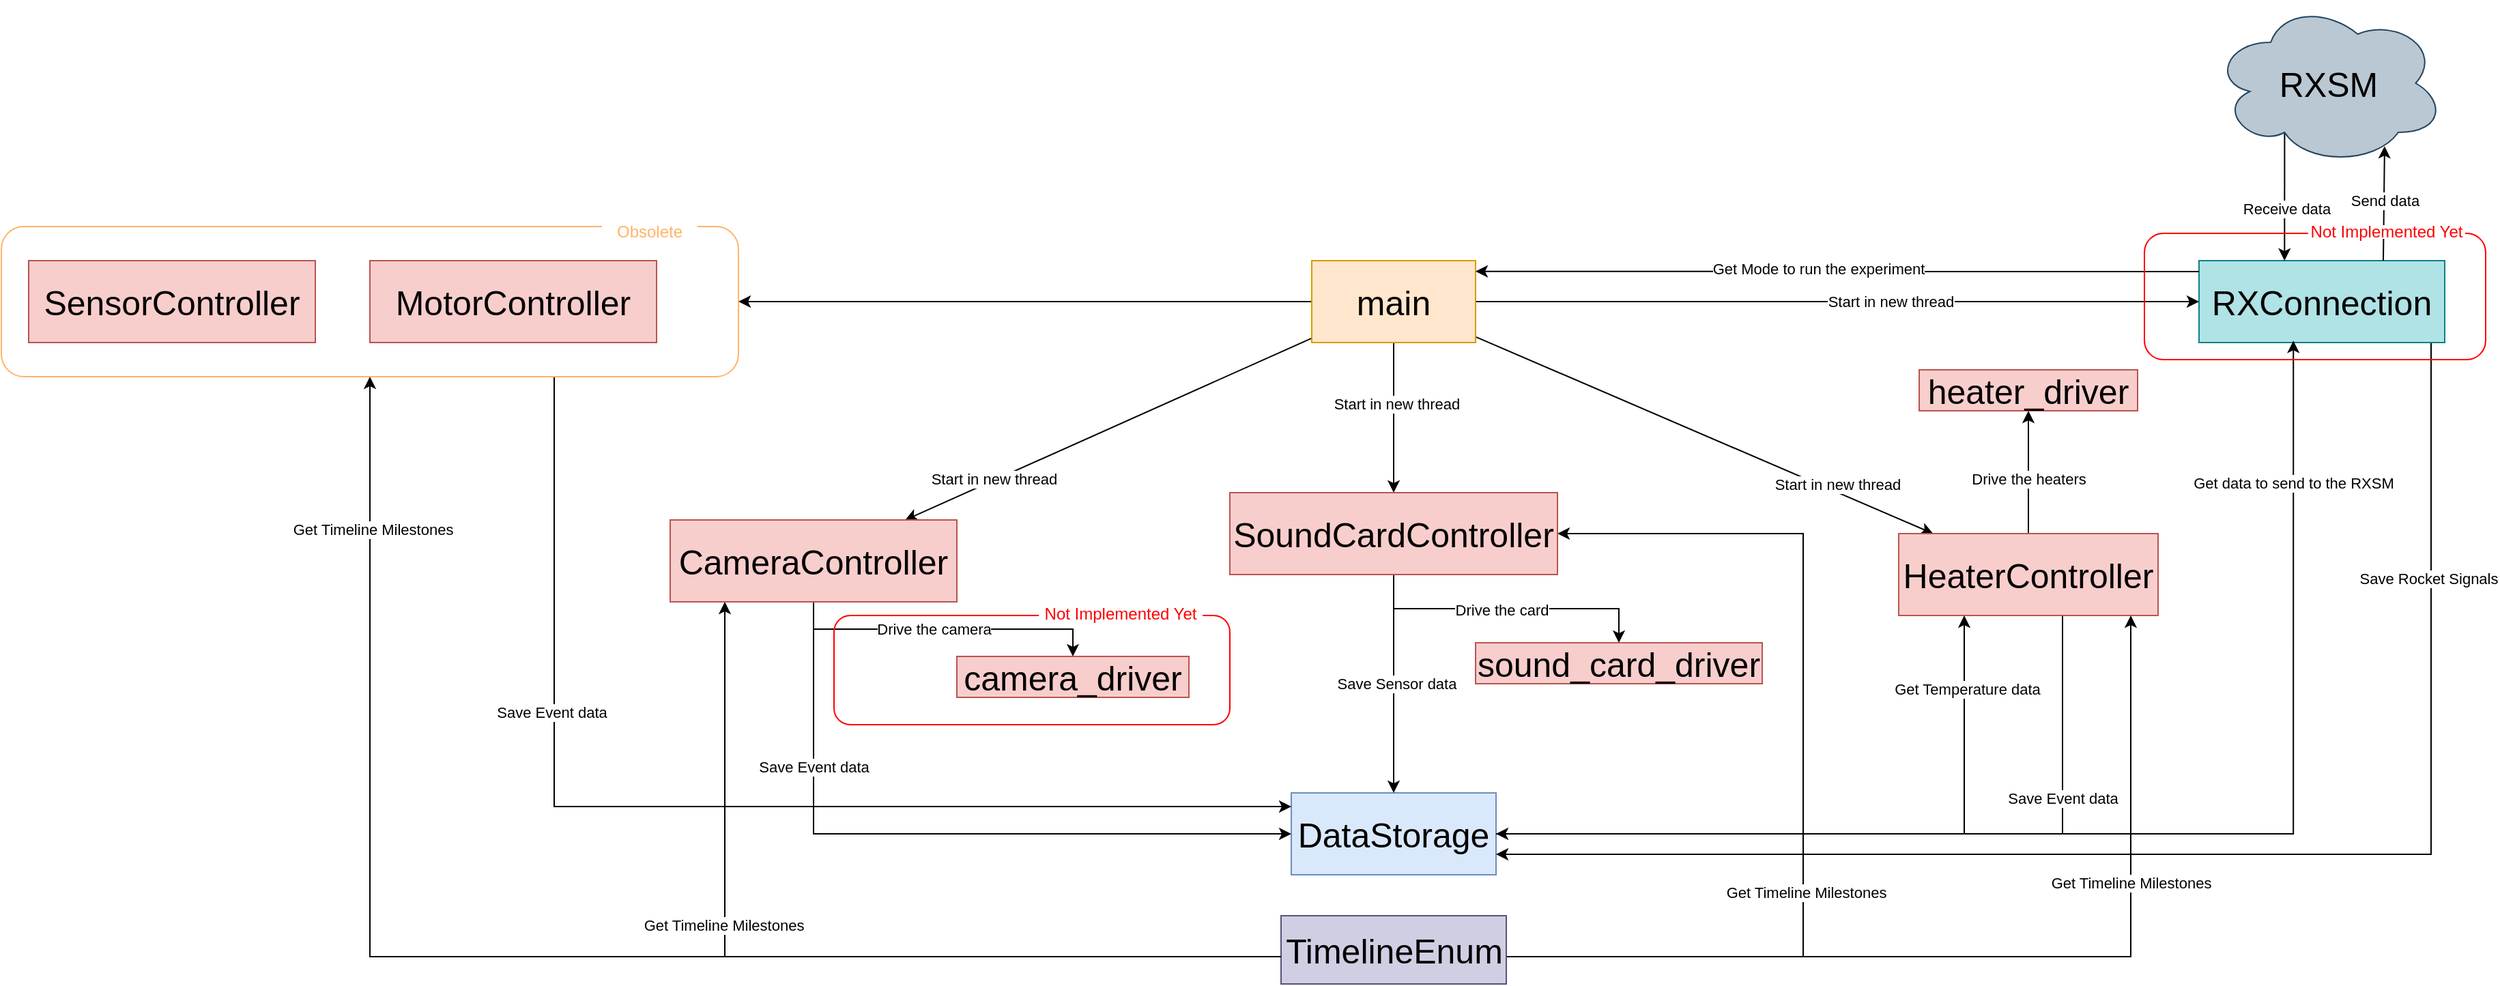 <mxfile version="22.0.3" type="device">
  <diagram name="Page-1" id="bP2DMq94btarNAkXu-eU">
    <mxGraphModel dx="3649" dy="1206" grid="1" gridSize="10" guides="1" tooltips="1" connect="1" arrows="1" fold="1" page="1" pageScale="1" pageWidth="1600" pageHeight="1200" math="0" shadow="0">
      <root>
        <mxCell id="0" />
        <mxCell id="1" parent="0" />
        <mxCell id="2IlYheNpuPl2yZyPqZm3-9" value="" style="edgeStyle=orthogonalEdgeStyle;rounded=0;orthogonalLoop=1;jettySize=auto;html=1;" edge="1" parent="1" source="2IlYheNpuPl2yZyPqZm3-1" target="2IlYheNpuPl2yZyPqZm3-8">
          <mxGeometry relative="1" as="geometry" />
        </mxCell>
        <mxCell id="2IlYheNpuPl2yZyPqZm3-17" value="Start in new thread" style="edgeLabel;html=1;align=center;verticalAlign=middle;resizable=0;points=[];" vertex="1" connectable="0" parent="2IlYheNpuPl2yZyPqZm3-9">
          <mxGeometry x="-0.182" y="2" relative="1" as="geometry">
            <mxPoint as="offset" />
          </mxGeometry>
        </mxCell>
        <mxCell id="2IlYheNpuPl2yZyPqZm3-11" value="" style="rounded=0;orthogonalLoop=1;jettySize=auto;html=1;" edge="1" parent="1" source="2IlYheNpuPl2yZyPqZm3-1" target="2IlYheNpuPl2yZyPqZm3-10">
          <mxGeometry relative="1" as="geometry" />
        </mxCell>
        <mxCell id="2IlYheNpuPl2yZyPqZm3-16" value="Start in new thread" style="edgeLabel;html=1;align=center;verticalAlign=middle;resizable=0;points=[];" vertex="1" connectable="0" parent="2IlYheNpuPl2yZyPqZm3-11">
          <mxGeometry x="0.566" y="-1" relative="1" as="geometry">
            <mxPoint as="offset" />
          </mxGeometry>
        </mxCell>
        <mxCell id="2IlYheNpuPl2yZyPqZm3-13" value="" style="rounded=0;orthogonalLoop=1;jettySize=auto;html=1;" edge="1" parent="1" source="2IlYheNpuPl2yZyPqZm3-1" target="2IlYheNpuPl2yZyPqZm3-12">
          <mxGeometry relative="1" as="geometry" />
        </mxCell>
        <mxCell id="2IlYheNpuPl2yZyPqZm3-18" value="Start in new thread" style="edgeLabel;html=1;align=center;verticalAlign=middle;resizable=0;points=[];" vertex="1" connectable="0" parent="2IlYheNpuPl2yZyPqZm3-13">
          <mxGeometry x="0.574" y="-1" relative="1" as="geometry">
            <mxPoint x="1" y="-6" as="offset" />
          </mxGeometry>
        </mxCell>
        <mxCell id="2IlYheNpuPl2yZyPqZm3-49" value="" style="rounded=0;orthogonalLoop=1;jettySize=auto;html=1;" edge="1" parent="1" source="2IlYheNpuPl2yZyPqZm3-1" target="2IlYheNpuPl2yZyPqZm3-48">
          <mxGeometry relative="1" as="geometry" />
        </mxCell>
        <mxCell id="2IlYheNpuPl2yZyPqZm3-50" value="Start in new thread" style="edgeLabel;html=1;align=center;verticalAlign=middle;resizable=0;points=[];" vertex="1" connectable="0" parent="2IlYheNpuPl2yZyPqZm3-49">
          <mxGeometry x="0.148" relative="1" as="geometry">
            <mxPoint as="offset" />
          </mxGeometry>
        </mxCell>
        <mxCell id="2IlYheNpuPl2yZyPqZm3-67" style="rounded=0;orthogonalLoop=1;jettySize=auto;html=1;entryX=1;entryY=0.5;entryDx=0;entryDy=0;" edge="1" parent="1" source="2IlYheNpuPl2yZyPqZm3-1" target="2IlYheNpuPl2yZyPqZm3-74">
          <mxGeometry relative="1" as="geometry" />
        </mxCell>
        <mxCell id="2IlYheNpuPl2yZyPqZm3-1" value="main" style="rounded=0;whiteSpace=wrap;html=1;fillColor=#ffe6cc;strokeColor=#d79b00;fontSize=25;" vertex="1" parent="1">
          <mxGeometry x="770" y="400" width="120" height="60" as="geometry" />
        </mxCell>
        <mxCell id="2IlYheNpuPl2yZyPqZm3-45" style="edgeStyle=orthogonalEdgeStyle;rounded=0;orthogonalLoop=1;jettySize=auto;html=1;entryX=0.25;entryY=1;entryDx=0;entryDy=0;" edge="1" parent="1" source="2IlYheNpuPl2yZyPqZm3-4" target="2IlYheNpuPl2yZyPqZm3-12">
          <mxGeometry relative="1" as="geometry">
            <Array as="points">
              <mxPoint x="1248" y="820" />
              <mxPoint x="1248" y="660" />
            </Array>
          </mxGeometry>
        </mxCell>
        <mxCell id="2IlYheNpuPl2yZyPqZm3-46" value="Get Temperature data" style="edgeLabel;html=1;align=center;verticalAlign=middle;resizable=0;points=[];" vertex="1" connectable="0" parent="2IlYheNpuPl2yZyPqZm3-45">
          <mxGeometry x="0.786" y="-2" relative="1" as="geometry">
            <mxPoint as="offset" />
          </mxGeometry>
        </mxCell>
        <mxCell id="2IlYheNpuPl2yZyPqZm3-4" value="DataStorage" style="rounded=0;whiteSpace=wrap;html=1;fillColor=#dae8fc;strokeColor=#6c8ebf;fontSize=25;" vertex="1" parent="1">
          <mxGeometry x="755" y="790" width="150" height="60" as="geometry" />
        </mxCell>
        <mxCell id="2IlYheNpuPl2yZyPqZm3-21" style="edgeStyle=orthogonalEdgeStyle;rounded=0;orthogonalLoop=1;jettySize=auto;html=1;entryX=0.5;entryY=0;entryDx=0;entryDy=0;" edge="1" parent="1" source="2IlYheNpuPl2yZyPqZm3-8" target="2IlYheNpuPl2yZyPqZm3-4">
          <mxGeometry relative="1" as="geometry" />
        </mxCell>
        <mxCell id="2IlYheNpuPl2yZyPqZm3-22" value="Save Sensor data" style="edgeLabel;html=1;align=center;verticalAlign=middle;resizable=0;points=[];" vertex="1" connectable="0" parent="2IlYheNpuPl2yZyPqZm3-21">
          <mxGeometry x="0.001" y="2" relative="1" as="geometry">
            <mxPoint as="offset" />
          </mxGeometry>
        </mxCell>
        <mxCell id="2IlYheNpuPl2yZyPqZm3-27" value="" style="edgeStyle=orthogonalEdgeStyle;rounded=0;orthogonalLoop=1;jettySize=auto;html=1;" edge="1" parent="1" source="2IlYheNpuPl2yZyPqZm3-8" target="2IlYheNpuPl2yZyPqZm3-26">
          <mxGeometry relative="1" as="geometry" />
        </mxCell>
        <mxCell id="2IlYheNpuPl2yZyPqZm3-28" value="Drive the card" style="edgeLabel;html=1;align=center;verticalAlign=middle;resizable=0;points=[];" vertex="1" connectable="0" parent="2IlYheNpuPl2yZyPqZm3-27">
          <mxGeometry x="-0.039" y="-1" relative="1" as="geometry">
            <mxPoint as="offset" />
          </mxGeometry>
        </mxCell>
        <mxCell id="2IlYheNpuPl2yZyPqZm3-40" style="edgeStyle=orthogonalEdgeStyle;rounded=0;orthogonalLoop=1;jettySize=auto;html=1;exitX=1;exitY=0.5;exitDx=0;exitDy=0;" edge="1" parent="1" source="2IlYheNpuPl2yZyPqZm3-38" target="2IlYheNpuPl2yZyPqZm3-8">
          <mxGeometry relative="1" as="geometry">
            <Array as="points">
              <mxPoint x="1130" y="910" />
              <mxPoint x="1130" y="600" />
            </Array>
          </mxGeometry>
        </mxCell>
        <mxCell id="2IlYheNpuPl2yZyPqZm3-43" value="Get Timeline Milestones" style="edgeLabel;html=1;align=center;verticalAlign=middle;resizable=0;points=[];" vertex="1" connectable="0" parent="2IlYheNpuPl2yZyPqZm3-40">
          <mxGeometry x="-0.242" y="-2" relative="1" as="geometry">
            <mxPoint as="offset" />
          </mxGeometry>
        </mxCell>
        <mxCell id="2IlYheNpuPl2yZyPqZm3-8" value="SoundCardController" style="rounded=0;whiteSpace=wrap;html=1;fillColor=#f8cecc;strokeColor=#b85450;fontSize=25;" vertex="1" parent="1">
          <mxGeometry x="710" y="570" width="240" height="60" as="geometry" />
        </mxCell>
        <mxCell id="2IlYheNpuPl2yZyPqZm3-19" style="edgeStyle=orthogonalEdgeStyle;rounded=0;orthogonalLoop=1;jettySize=auto;html=1;entryX=0;entryY=0.5;entryDx=0;entryDy=0;" edge="1" parent="1" source="2IlYheNpuPl2yZyPqZm3-10" target="2IlYheNpuPl2yZyPqZm3-4">
          <mxGeometry relative="1" as="geometry">
            <Array as="points">
              <mxPoint x="405" y="820" />
            </Array>
          </mxGeometry>
        </mxCell>
        <mxCell id="2IlYheNpuPl2yZyPqZm3-20" value="Save Event data" style="edgeLabel;html=1;align=center;verticalAlign=middle;resizable=0;points=[];" vertex="1" connectable="0" parent="2IlYheNpuPl2yZyPqZm3-19">
          <mxGeometry x="-0.467" y="1" relative="1" as="geometry">
            <mxPoint x="-1" y="-18" as="offset" />
          </mxGeometry>
        </mxCell>
        <mxCell id="2IlYheNpuPl2yZyPqZm3-33" value="" style="edgeStyle=orthogonalEdgeStyle;rounded=0;orthogonalLoop=1;jettySize=auto;html=1;" edge="1" parent="1" source="2IlYheNpuPl2yZyPqZm3-10" target="2IlYheNpuPl2yZyPqZm3-32">
          <mxGeometry relative="1" as="geometry" />
        </mxCell>
        <mxCell id="2IlYheNpuPl2yZyPqZm3-34" value="Drive the camera" style="edgeLabel;html=1;align=center;verticalAlign=middle;resizable=0;points=[];" vertex="1" connectable="0" parent="2IlYheNpuPl2yZyPqZm3-33">
          <mxGeometry x="-0.06" relative="1" as="geometry">
            <mxPoint as="offset" />
          </mxGeometry>
        </mxCell>
        <mxCell id="2IlYheNpuPl2yZyPqZm3-39" style="edgeStyle=orthogonalEdgeStyle;rounded=0;orthogonalLoop=1;jettySize=auto;html=1;exitX=0;exitY=0.5;exitDx=0;exitDy=0;" edge="1" parent="1" source="2IlYheNpuPl2yZyPqZm3-38" target="2IlYheNpuPl2yZyPqZm3-10">
          <mxGeometry relative="1" as="geometry">
            <Array as="points">
              <mxPoint x="340" y="910" />
            </Array>
          </mxGeometry>
        </mxCell>
        <mxCell id="2IlYheNpuPl2yZyPqZm3-42" value="Get Timeline Milestones" style="edgeLabel;html=1;align=center;verticalAlign=middle;resizable=0;points=[];" vertex="1" connectable="0" parent="2IlYheNpuPl2yZyPqZm3-39">
          <mxGeometry x="0.298" y="1" relative="1" as="geometry">
            <mxPoint y="1" as="offset" />
          </mxGeometry>
        </mxCell>
        <mxCell id="2IlYheNpuPl2yZyPqZm3-10" value="CameraController" style="rounded=0;whiteSpace=wrap;html=1;fillColor=#f8cecc;strokeColor=#b85450;fontSize=25;" vertex="1" parent="1">
          <mxGeometry x="300" y="590" width="210" height="60" as="geometry" />
        </mxCell>
        <mxCell id="2IlYheNpuPl2yZyPqZm3-23" style="edgeStyle=orthogonalEdgeStyle;rounded=0;orthogonalLoop=1;jettySize=auto;html=1;entryX=1;entryY=0.5;entryDx=0;entryDy=0;" edge="1" parent="1" source="2IlYheNpuPl2yZyPqZm3-12" target="2IlYheNpuPl2yZyPqZm3-4">
          <mxGeometry relative="1" as="geometry">
            <Array as="points">
              <mxPoint x="1320" y="820" />
            </Array>
          </mxGeometry>
        </mxCell>
        <mxCell id="2IlYheNpuPl2yZyPqZm3-24" value="Save Event data" style="edgeLabel;html=1;align=center;verticalAlign=middle;resizable=0;points=[];" vertex="1" connectable="0" parent="2IlYheNpuPl2yZyPqZm3-23">
          <mxGeometry x="-0.502" relative="1" as="geometry">
            <mxPoint y="-9" as="offset" />
          </mxGeometry>
        </mxCell>
        <mxCell id="2IlYheNpuPl2yZyPqZm3-30" value="" style="rounded=0;orthogonalLoop=1;jettySize=auto;html=1;" edge="1" parent="1" source="2IlYheNpuPl2yZyPqZm3-12" target="2IlYheNpuPl2yZyPqZm3-29">
          <mxGeometry relative="1" as="geometry" />
        </mxCell>
        <mxCell id="2IlYheNpuPl2yZyPqZm3-31" value="Drive the heaters" style="edgeLabel;html=1;align=center;verticalAlign=middle;resizable=0;points=[];" vertex="1" connectable="0" parent="2IlYheNpuPl2yZyPqZm3-30">
          <mxGeometry x="0.43" y="-2" relative="1" as="geometry">
            <mxPoint x="-2" y="24" as="offset" />
          </mxGeometry>
        </mxCell>
        <mxCell id="2IlYheNpuPl2yZyPqZm3-41" style="edgeStyle=orthogonalEdgeStyle;rounded=0;orthogonalLoop=1;jettySize=auto;html=1;exitX=1;exitY=0.5;exitDx=0;exitDy=0;" edge="1" parent="1" source="2IlYheNpuPl2yZyPqZm3-38" target="2IlYheNpuPl2yZyPqZm3-12">
          <mxGeometry relative="1" as="geometry">
            <Array as="points">
              <mxPoint x="1370" y="910" />
            </Array>
          </mxGeometry>
        </mxCell>
        <mxCell id="2IlYheNpuPl2yZyPqZm3-44" value="Get Timeline Milestones" style="edgeLabel;html=1;align=center;verticalAlign=middle;resizable=0;points=[];" vertex="1" connectable="0" parent="2IlYheNpuPl2yZyPqZm3-41">
          <mxGeometry x="0.45" relative="1" as="geometry">
            <mxPoint as="offset" />
          </mxGeometry>
        </mxCell>
        <mxCell id="2IlYheNpuPl2yZyPqZm3-12" value="HeaterController" style="rounded=0;whiteSpace=wrap;html=1;fillColor=#f8cecc;strokeColor=#b85450;fontSize=25;" vertex="1" parent="1">
          <mxGeometry x="1200" y="600" width="190" height="60" as="geometry" />
        </mxCell>
        <mxCell id="2IlYheNpuPl2yZyPqZm3-26" value="sound_card_driver" style="rounded=0;whiteSpace=wrap;html=1;fillColor=#f8cecc;strokeColor=#b85450;fontSize=25;" vertex="1" parent="1">
          <mxGeometry x="890" y="680" width="210" height="30" as="geometry" />
        </mxCell>
        <mxCell id="2IlYheNpuPl2yZyPqZm3-29" value="heater_driver" style="rounded=0;whiteSpace=wrap;html=1;fillColor=#f8cecc;strokeColor=#b85450;fontSize=25;" vertex="1" parent="1">
          <mxGeometry x="1215" y="480" width="160" height="30" as="geometry" />
        </mxCell>
        <mxCell id="2IlYheNpuPl2yZyPqZm3-32" value="camera_driver" style="rounded=0;whiteSpace=wrap;html=1;fillColor=#f8cecc;strokeColor=#b85450;fontSize=25;" vertex="1" parent="1">
          <mxGeometry x="510" y="690" width="170" height="30" as="geometry" />
        </mxCell>
        <mxCell id="2IlYheNpuPl2yZyPqZm3-36" value="" style="rounded=1;whiteSpace=wrap;html=1;fillColor=none;strokeColor=#FF0000;" vertex="1" parent="1">
          <mxGeometry x="420" y="660" width="290" height="80" as="geometry" />
        </mxCell>
        <mxCell id="2IlYheNpuPl2yZyPqZm3-37" value="Not Implemented Yet" style="text;html=1;align=center;verticalAlign=middle;whiteSpace=wrap;rounded=0;fillColor=default;fontColor=#ff0000;" vertex="1" parent="1">
          <mxGeometry x="570" y="654" width="120" height="10" as="geometry" />
        </mxCell>
        <mxCell id="2IlYheNpuPl2yZyPqZm3-38" value="TimelineEnum" style="rounded=0;whiteSpace=wrap;html=1;fillColor=#d0cee2;strokeColor=#56517e;fontSize=25;" vertex="1" parent="1">
          <mxGeometry x="747.5" y="880" width="165" height="50" as="geometry" />
        </mxCell>
        <mxCell id="2IlYheNpuPl2yZyPqZm3-51" style="edgeStyle=orthogonalEdgeStyle;rounded=0;orthogonalLoop=1;jettySize=auto;html=1;entryX=1;entryY=0.75;entryDx=0;entryDy=0;" edge="1" parent="1" source="2IlYheNpuPl2yZyPqZm3-48" target="2IlYheNpuPl2yZyPqZm3-4">
          <mxGeometry relative="1" as="geometry">
            <Array as="points">
              <mxPoint x="1590" y="835" />
            </Array>
          </mxGeometry>
        </mxCell>
        <mxCell id="2IlYheNpuPl2yZyPqZm3-52" value="Save Rocket Signals" style="edgeLabel;html=1;align=center;verticalAlign=middle;resizable=0;points=[];" vertex="1" connectable="0" parent="2IlYheNpuPl2yZyPqZm3-51">
          <mxGeometry x="-0.674" y="-2" relative="1" as="geometry">
            <mxPoint as="offset" />
          </mxGeometry>
        </mxCell>
        <mxCell id="2IlYheNpuPl2yZyPqZm3-48" value="RXConnection" style="rounded=0;whiteSpace=wrap;html=1;fillColor=#b0e3e6;strokeColor=#0e8088;fontSize=25;" vertex="1" parent="1">
          <mxGeometry x="1420" y="400" width="180" height="60" as="geometry" />
        </mxCell>
        <mxCell id="2IlYheNpuPl2yZyPqZm3-55" style="edgeStyle=orthogonalEdgeStyle;rounded=0;orthogonalLoop=1;jettySize=auto;html=1;entryX=0.384;entryY=0.978;entryDx=0;entryDy=0;entryPerimeter=0;" edge="1" parent="1" source="2IlYheNpuPl2yZyPqZm3-4" target="2IlYheNpuPl2yZyPqZm3-48">
          <mxGeometry relative="1" as="geometry" />
        </mxCell>
        <mxCell id="2IlYheNpuPl2yZyPqZm3-56" value="Get data to send to the RXSM" style="edgeLabel;html=1;align=center;verticalAlign=middle;resizable=0;points=[];" vertex="1" connectable="0" parent="2IlYheNpuPl2yZyPqZm3-55">
          <mxGeometry x="0.78" relative="1" as="geometry">
            <mxPoint as="offset" />
          </mxGeometry>
        </mxCell>
        <mxCell id="2IlYheNpuPl2yZyPqZm3-57" style="edgeStyle=orthogonalEdgeStyle;rounded=0;orthogonalLoop=1;jettySize=auto;html=1;entryX=1;entryY=0.131;entryDx=0;entryDy=0;entryPerimeter=0;" edge="1" parent="1" source="2IlYheNpuPl2yZyPqZm3-48" target="2IlYheNpuPl2yZyPqZm3-1">
          <mxGeometry relative="1" as="geometry">
            <Array as="points">
              <mxPoint x="1290" y="408" />
              <mxPoint x="1290" y="408" />
            </Array>
          </mxGeometry>
        </mxCell>
        <mxCell id="2IlYheNpuPl2yZyPqZm3-58" value="Get Mode to run the experiment" style="edgeLabel;html=1;align=center;verticalAlign=middle;resizable=0;points=[];" vertex="1" connectable="0" parent="2IlYheNpuPl2yZyPqZm3-57">
          <mxGeometry x="0.053" y="-2" relative="1" as="geometry">
            <mxPoint as="offset" />
          </mxGeometry>
        </mxCell>
        <mxCell id="2IlYheNpuPl2yZyPqZm3-62" style="rounded=0;orthogonalLoop=1;jettySize=auto;html=1;entryX=0.348;entryY=0;entryDx=0;entryDy=0;exitX=0.31;exitY=0.8;exitDx=0;exitDy=0;exitPerimeter=0;entryPerimeter=0;" edge="1" parent="1" source="2IlYheNpuPl2yZyPqZm3-59" target="2IlYheNpuPl2yZyPqZm3-48">
          <mxGeometry relative="1" as="geometry" />
        </mxCell>
        <mxCell id="2IlYheNpuPl2yZyPqZm3-63" value="Receive data" style="edgeLabel;html=1;align=center;verticalAlign=middle;resizable=0;points=[];" vertex="1" connectable="0" parent="2IlYheNpuPl2yZyPqZm3-62">
          <mxGeometry x="0.177" y="1" relative="1" as="geometry">
            <mxPoint as="offset" />
          </mxGeometry>
        </mxCell>
        <mxCell id="2IlYheNpuPl2yZyPqZm3-59" value="&lt;font style=&quot;font-size: 25px;&quot;&gt;RXSM&lt;/font&gt;" style="ellipse;shape=cloud;whiteSpace=wrap;html=1;fillColor=#bac8d3;strokeColor=#23445d;" vertex="1" parent="1">
          <mxGeometry x="1430" y="210" width="170" height="120" as="geometry" />
        </mxCell>
        <mxCell id="2IlYheNpuPl2yZyPqZm3-60" style="rounded=0;orthogonalLoop=1;jettySize=auto;html=1;entryX=0.741;entryY=0.884;entryDx=0;entryDy=0;entryPerimeter=0;exitX=0.75;exitY=0;exitDx=0;exitDy=0;" edge="1" parent="1" source="2IlYheNpuPl2yZyPqZm3-48" target="2IlYheNpuPl2yZyPqZm3-59">
          <mxGeometry relative="1" as="geometry" />
        </mxCell>
        <mxCell id="2IlYheNpuPl2yZyPqZm3-61" value="Send data" style="edgeLabel;html=1;align=center;verticalAlign=middle;resizable=0;points=[];" vertex="1" connectable="0" parent="2IlYheNpuPl2yZyPqZm3-60">
          <mxGeometry x="0.059" relative="1" as="geometry">
            <mxPoint as="offset" />
          </mxGeometry>
        </mxCell>
        <mxCell id="2IlYheNpuPl2yZyPqZm3-64" value="" style="rounded=1;whiteSpace=wrap;html=1;fillColor=none;strokeColor=#FF0000;" vertex="1" parent="1">
          <mxGeometry x="1380" y="380" width="250" height="92.5" as="geometry" />
        </mxCell>
        <mxCell id="2IlYheNpuPl2yZyPqZm3-65" value="Not Implemented Yet" style="text;html=1;align=center;verticalAlign=middle;whiteSpace=wrap;rounded=0;fillColor=default;fontColor=#ff0000;" vertex="1" parent="1">
          <mxGeometry x="1500" y="374" width="115" height="10" as="geometry" />
        </mxCell>
        <mxCell id="2IlYheNpuPl2yZyPqZm3-68" style="edgeStyle=orthogonalEdgeStyle;rounded=0;orthogonalLoop=1;jettySize=auto;html=1;exitX=0.75;exitY=1;exitDx=0;exitDy=0;" edge="1" parent="1" source="2IlYheNpuPl2yZyPqZm3-74">
          <mxGeometry relative="1" as="geometry">
            <mxPoint x="755" y="800" as="targetPoint" />
            <Array as="points">
              <mxPoint x="215" y="800" />
            </Array>
          </mxGeometry>
        </mxCell>
        <mxCell id="2IlYheNpuPl2yZyPqZm3-69" value="Save Event data" style="edgeLabel;html=1;align=center;verticalAlign=middle;resizable=0;points=[];" vertex="1" connectable="0" parent="2IlYheNpuPl2yZyPqZm3-68">
          <mxGeometry x="-0.426" y="-2" relative="1" as="geometry">
            <mxPoint as="offset" />
          </mxGeometry>
        </mxCell>
        <mxCell id="2IlYheNpuPl2yZyPqZm3-66" value="MotorController" style="rounded=0;whiteSpace=wrap;html=1;fillColor=#f8cecc;strokeColor=#b85450;fontSize=25;" vertex="1" parent="1">
          <mxGeometry x="80" y="400" width="210" height="60" as="geometry" />
        </mxCell>
        <mxCell id="2IlYheNpuPl2yZyPqZm3-72" style="edgeStyle=orthogonalEdgeStyle;rounded=0;orthogonalLoop=1;jettySize=auto;html=1;entryX=0.5;entryY=1;entryDx=0;entryDy=0;" edge="1" parent="1" source="2IlYheNpuPl2yZyPqZm3-38" target="2IlYheNpuPl2yZyPqZm3-74">
          <mxGeometry relative="1" as="geometry">
            <Array as="points">
              <mxPoint x="80" y="910" />
            </Array>
          </mxGeometry>
        </mxCell>
        <mxCell id="2IlYheNpuPl2yZyPqZm3-73" value="Get Timeline Milestones" style="edgeLabel;html=1;align=center;verticalAlign=middle;resizable=0;points=[];" vertex="1" connectable="0" parent="2IlYheNpuPl2yZyPqZm3-72">
          <mxGeometry x="0.795" y="-2" relative="1" as="geometry">
            <mxPoint as="offset" />
          </mxGeometry>
        </mxCell>
        <mxCell id="2IlYheNpuPl2yZyPqZm3-74" value="" style="rounded=1;whiteSpace=wrap;html=1;fillColor=none;strokeColor=#FFB366;" vertex="1" parent="1">
          <mxGeometry x="-190" y="375" width="540" height="110" as="geometry" />
        </mxCell>
        <mxCell id="2IlYheNpuPl2yZyPqZm3-75" value="Obsolete" style="text;html=1;align=center;verticalAlign=middle;whiteSpace=wrap;rounded=0;fillColor=default;fontColor=#FFB366;" vertex="1" parent="1">
          <mxGeometry x="250" y="374" width="70" height="10" as="geometry" />
        </mxCell>
        <mxCell id="2IlYheNpuPl2yZyPqZm3-77" value="SensorController" style="rounded=0;whiteSpace=wrap;html=1;fillColor=#f8cecc;strokeColor=#b85450;fontSize=25;" vertex="1" parent="1">
          <mxGeometry x="-170" y="400" width="210" height="60" as="geometry" />
        </mxCell>
      </root>
    </mxGraphModel>
  </diagram>
</mxfile>
